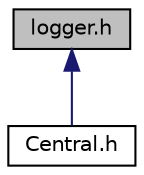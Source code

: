 digraph "logger.h"
{
 // LATEX_PDF_SIZE
  edge [fontname="Helvetica",fontsize="10",labelfontname="Helvetica",labelfontsize="10"];
  node [fontname="Helvetica",fontsize="10",shape=record];
  Node1 [label="logger.h",height=0.2,width=0.4,color="black", fillcolor="grey75", style="filled", fontcolor="black",tooltip="logger class used to log what's happening in the backend"];
  Node1 -> Node2 [dir="back",color="midnightblue",fontsize="10",style="solid",fontname="Helvetica"];
  Node2 [label="Central.h",height=0.2,width=0.4,color="black", fillcolor="white", style="filled",URL="$Central_8h_source.html",tooltip=" "];
}
